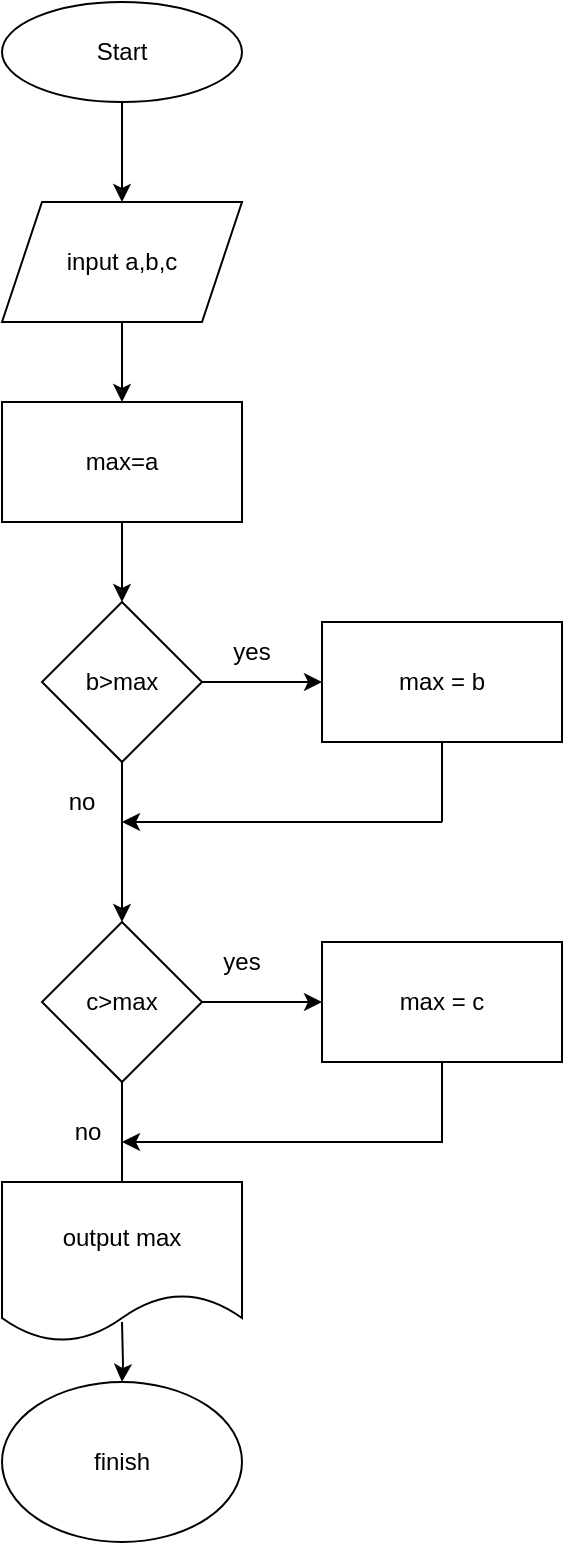 <mxfile version="13.9.9" type="device"><diagram id="wpWyrAdnIMQBiHesW0Ai" name="Страница 1"><mxGraphModel dx="1024" dy="592" grid="1" gridSize="10" guides="1" tooltips="1" connect="1" arrows="1" fold="1" page="1" pageScale="1" pageWidth="827" pageHeight="1169" math="0" shadow="0"><root><mxCell id="0"/><mxCell id="1" parent="0"/><mxCell id="eUIgqgdxU4bi156P8liQ-3" value="" style="edgeStyle=orthogonalEdgeStyle;rounded=0;orthogonalLoop=1;jettySize=auto;html=1;" parent="1" source="eUIgqgdxU4bi156P8liQ-1" target="eUIgqgdxU4bi156P8liQ-2" edge="1"><mxGeometry relative="1" as="geometry"/></mxCell><mxCell id="eUIgqgdxU4bi156P8liQ-1" value="Start" style="ellipse;whiteSpace=wrap;html=1;" parent="1" vertex="1"><mxGeometry x="310" y="10" width="120" height="50" as="geometry"/></mxCell><mxCell id="eUIgqgdxU4bi156P8liQ-5" value="" style="edgeStyle=orthogonalEdgeStyle;rounded=0;orthogonalLoop=1;jettySize=auto;html=1;" parent="1" source="eUIgqgdxU4bi156P8liQ-2" target="eUIgqgdxU4bi156P8liQ-4" edge="1"><mxGeometry relative="1" as="geometry"/></mxCell><mxCell id="eUIgqgdxU4bi156P8liQ-2" value="input a,b,c" style="shape=parallelogram;perimeter=parallelogramPerimeter;whiteSpace=wrap;html=1;fixedSize=1;" parent="1" vertex="1"><mxGeometry x="310" y="110" width="120" height="60" as="geometry"/></mxCell><mxCell id="eUIgqgdxU4bi156P8liQ-7" value="" style="edgeStyle=orthogonalEdgeStyle;rounded=0;orthogonalLoop=1;jettySize=auto;html=1;" parent="1" source="eUIgqgdxU4bi156P8liQ-4" target="eUIgqgdxU4bi156P8liQ-6" edge="1"><mxGeometry relative="1" as="geometry"/></mxCell><mxCell id="eUIgqgdxU4bi156P8liQ-4" value="max=a" style="whiteSpace=wrap;html=1;" parent="1" vertex="1"><mxGeometry x="310" y="210" width="120" height="60" as="geometry"/></mxCell><mxCell id="eUIgqgdxU4bi156P8liQ-9" value="" style="edgeStyle=orthogonalEdgeStyle;rounded=0;orthogonalLoop=1;jettySize=auto;html=1;" parent="1" source="eUIgqgdxU4bi156P8liQ-6" target="eUIgqgdxU4bi156P8liQ-8" edge="1"><mxGeometry relative="1" as="geometry"/></mxCell><mxCell id="eUIgqgdxU4bi156P8liQ-12" value="" style="edgeStyle=orthogonalEdgeStyle;rounded=0;orthogonalLoop=1;jettySize=auto;html=1;" parent="1" source="eUIgqgdxU4bi156P8liQ-6" target="eUIgqgdxU4bi156P8liQ-11" edge="1"><mxGeometry relative="1" as="geometry"/></mxCell><mxCell id="eUIgqgdxU4bi156P8liQ-6" value="b&amp;gt;max" style="rhombus;whiteSpace=wrap;html=1;" parent="1" vertex="1"><mxGeometry x="330" y="310" width="80" height="80" as="geometry"/></mxCell><mxCell id="eUIgqgdxU4bi156P8liQ-8" value="max = b" style="whiteSpace=wrap;html=1;" parent="1" vertex="1"><mxGeometry x="470" y="320" width="120" height="60" as="geometry"/></mxCell><mxCell id="eUIgqgdxU4bi156P8liQ-10" value="yes" style="text;html=1;strokeColor=none;fillColor=none;align=center;verticalAlign=middle;whiteSpace=wrap;rounded=0;" parent="1" vertex="1"><mxGeometry x="400" y="310" width="70" height="50" as="geometry"/></mxCell><mxCell id="eUIgqgdxU4bi156P8liQ-28" value="" style="edgeStyle=orthogonalEdgeStyle;rounded=0;orthogonalLoop=1;jettySize=auto;html=1;" parent="1" source="eUIgqgdxU4bi156P8liQ-11" target="eUIgqgdxU4bi156P8liQ-14" edge="1"><mxGeometry relative="1" as="geometry"/></mxCell><mxCell id="eUIgqgdxU4bi156P8liQ-31" value="" style="edgeStyle=orthogonalEdgeStyle;rounded=0;orthogonalLoop=1;jettySize=auto;html=1;" parent="1" source="eUIgqgdxU4bi156P8liQ-11" edge="1"><mxGeometry relative="1" as="geometry"><mxPoint x="370" y="610" as="targetPoint"/></mxGeometry></mxCell><mxCell id="eUIgqgdxU4bi156P8liQ-11" value="c&amp;gt;max" style="rhombus;whiteSpace=wrap;html=1;" parent="1" vertex="1"><mxGeometry x="330" y="470" width="80" height="80" as="geometry"/></mxCell><mxCell id="eUIgqgdxU4bi156P8liQ-37" value="" style="edgeStyle=orthogonalEdgeStyle;rounded=0;orthogonalLoop=1;jettySize=auto;html=1;" parent="1" source="eUIgqgdxU4bi156P8liQ-14" edge="1"><mxGeometry relative="1" as="geometry"><mxPoint x="370" y="580" as="targetPoint"/><Array as="points"><mxPoint x="530" y="580"/><mxPoint x="530" y="580"/></Array></mxGeometry></mxCell><mxCell id="eUIgqgdxU4bi156P8liQ-14" value="max = c" style="whiteSpace=wrap;html=1;" parent="1" vertex="1"><mxGeometry x="470" y="480" width="120" height="60" as="geometry"/></mxCell><mxCell id="eUIgqgdxU4bi156P8liQ-22" value="no" style="text;html=1;strokeColor=none;fillColor=none;align=center;verticalAlign=middle;whiteSpace=wrap;rounded=0;" parent="1" vertex="1"><mxGeometry x="330" y="400" width="40" height="20" as="geometry"/></mxCell><mxCell id="eUIgqgdxU4bi156P8liQ-26" value="" style="endArrow=none;html=1;entryX=0.5;entryY=1;entryDx=0;entryDy=0;" parent="1" target="eUIgqgdxU4bi156P8liQ-8" edge="1"><mxGeometry width="50" height="50" relative="1" as="geometry"><mxPoint x="530" y="420" as="sourcePoint"/><mxPoint x="440" y="430" as="targetPoint"/></mxGeometry></mxCell><mxCell id="eUIgqgdxU4bi156P8liQ-27" value="" style="endArrow=classic;html=1;entryX=1;entryY=1;entryDx=0;entryDy=0;" parent="1" target="eUIgqgdxU4bi156P8liQ-22" edge="1"><mxGeometry width="50" height="50" relative="1" as="geometry"><mxPoint x="530" y="420" as="sourcePoint"/><mxPoint x="440" y="430" as="targetPoint"/></mxGeometry></mxCell><mxCell id="eUIgqgdxU4bi156P8liQ-29" value="yes" style="text;html=1;strokeColor=none;fillColor=none;align=center;verticalAlign=middle;whiteSpace=wrap;rounded=0;" parent="1" vertex="1"><mxGeometry x="410" y="480" width="40" height="20" as="geometry"/></mxCell><mxCell id="eUIgqgdxU4bi156P8liQ-41" value="" style="edgeStyle=orthogonalEdgeStyle;rounded=0;orthogonalLoop=1;jettySize=auto;html=1;" parent="1" target="eUIgqgdxU4bi156P8liQ-39" edge="1"><mxGeometry relative="1" as="geometry"><mxPoint x="370" y="670" as="sourcePoint"/></mxGeometry></mxCell><mxCell id="eUIgqgdxU4bi156P8liQ-38" value="no" style="text;html=1;strokeColor=none;fillColor=none;align=center;verticalAlign=middle;whiteSpace=wrap;rounded=0;" parent="1" vertex="1"><mxGeometry x="333" y="565" width="40" height="20" as="geometry"/></mxCell><mxCell id="eUIgqgdxU4bi156P8liQ-39" value="finish" style="ellipse;whiteSpace=wrap;html=1;" parent="1" vertex="1"><mxGeometry x="310" y="700" width="120" height="80" as="geometry"/></mxCell><mxCell id="Jq2_AcZzIO61xlk_CUH4-1" value="&lt;span&gt;output max&lt;/span&gt;" style="shape=document;whiteSpace=wrap;html=1;boundedLbl=1;" parent="1" vertex="1"><mxGeometry x="310" y="600" width="120" height="80" as="geometry"/></mxCell></root></mxGraphModel></diagram></mxfile>